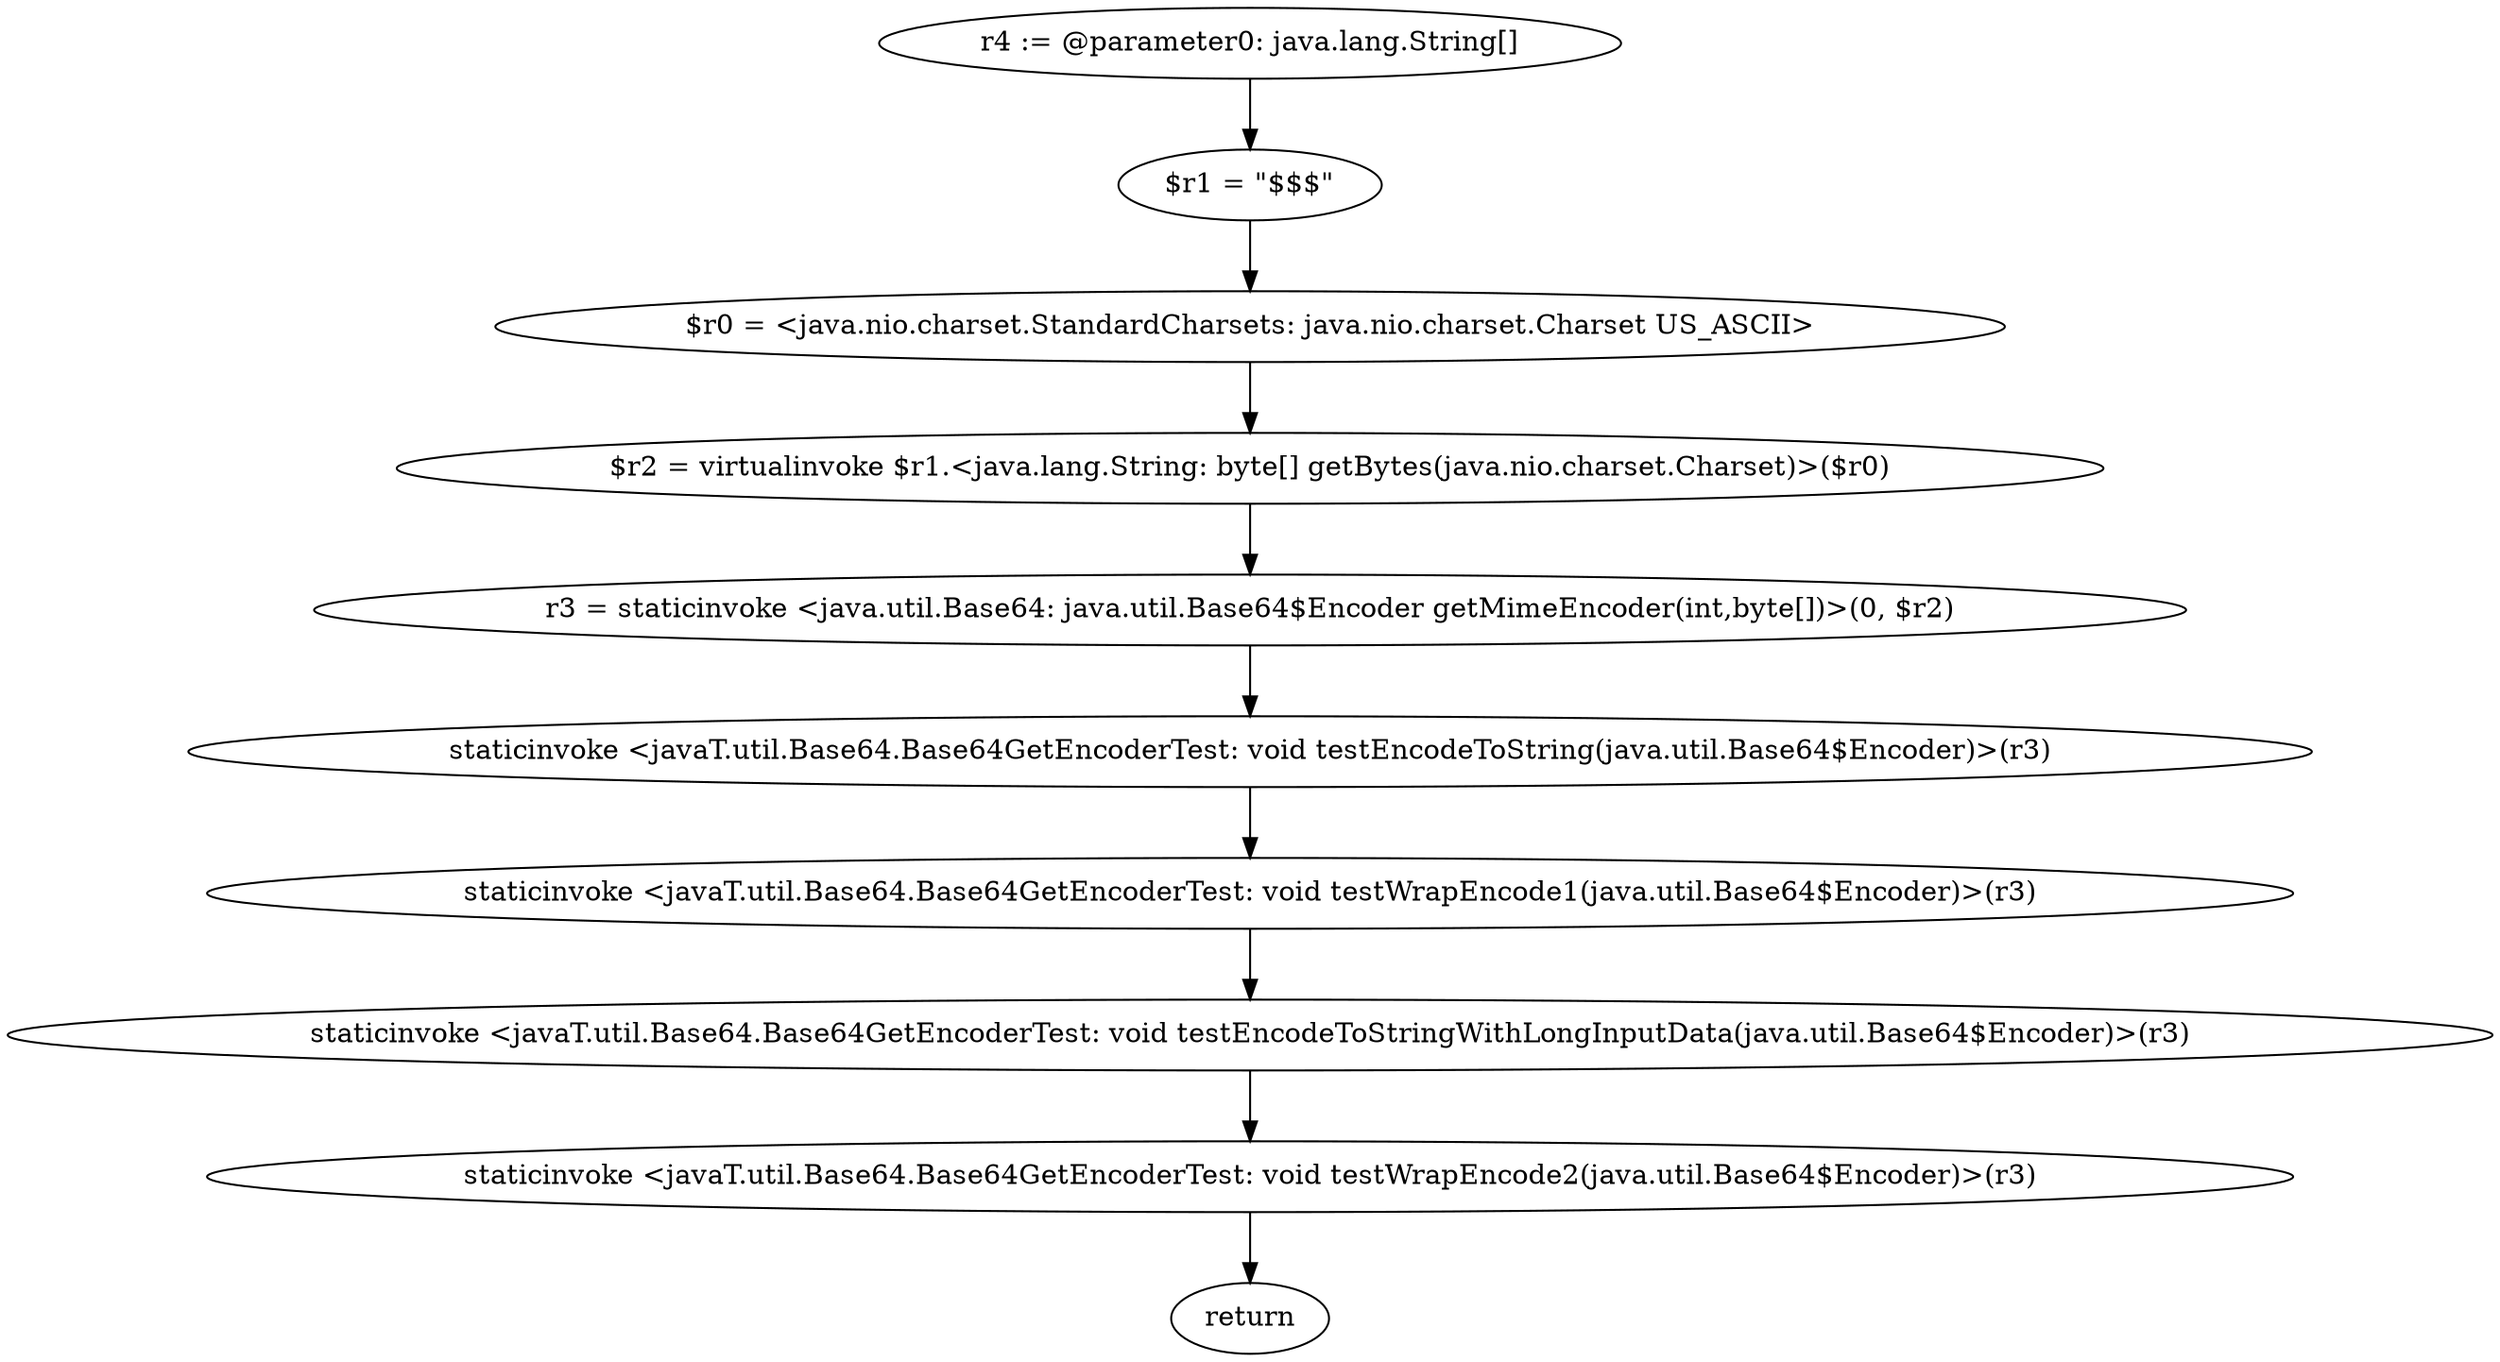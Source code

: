 digraph "unitGraph" {
    "r4 := @parameter0: java.lang.String[]"
    "$r1 = \"$$$\""
    "$r0 = <java.nio.charset.StandardCharsets: java.nio.charset.Charset US_ASCII>"
    "$r2 = virtualinvoke $r1.<java.lang.String: byte[] getBytes(java.nio.charset.Charset)>($r0)"
    "r3 = staticinvoke <java.util.Base64: java.util.Base64$Encoder getMimeEncoder(int,byte[])>(0, $r2)"
    "staticinvoke <javaT.util.Base64.Base64GetEncoderTest: void testEncodeToString(java.util.Base64$Encoder)>(r3)"
    "staticinvoke <javaT.util.Base64.Base64GetEncoderTest: void testWrapEncode1(java.util.Base64$Encoder)>(r3)"
    "staticinvoke <javaT.util.Base64.Base64GetEncoderTest: void testEncodeToStringWithLongInputData(java.util.Base64$Encoder)>(r3)"
    "staticinvoke <javaT.util.Base64.Base64GetEncoderTest: void testWrapEncode2(java.util.Base64$Encoder)>(r3)"
    "return"
    "r4 := @parameter0: java.lang.String[]"->"$r1 = \"$$$\"";
    "$r1 = \"$$$\""->"$r0 = <java.nio.charset.StandardCharsets: java.nio.charset.Charset US_ASCII>";
    "$r0 = <java.nio.charset.StandardCharsets: java.nio.charset.Charset US_ASCII>"->"$r2 = virtualinvoke $r1.<java.lang.String: byte[] getBytes(java.nio.charset.Charset)>($r0)";
    "$r2 = virtualinvoke $r1.<java.lang.String: byte[] getBytes(java.nio.charset.Charset)>($r0)"->"r3 = staticinvoke <java.util.Base64: java.util.Base64$Encoder getMimeEncoder(int,byte[])>(0, $r2)";
    "r3 = staticinvoke <java.util.Base64: java.util.Base64$Encoder getMimeEncoder(int,byte[])>(0, $r2)"->"staticinvoke <javaT.util.Base64.Base64GetEncoderTest: void testEncodeToString(java.util.Base64$Encoder)>(r3)";
    "staticinvoke <javaT.util.Base64.Base64GetEncoderTest: void testEncodeToString(java.util.Base64$Encoder)>(r3)"->"staticinvoke <javaT.util.Base64.Base64GetEncoderTest: void testWrapEncode1(java.util.Base64$Encoder)>(r3)";
    "staticinvoke <javaT.util.Base64.Base64GetEncoderTest: void testWrapEncode1(java.util.Base64$Encoder)>(r3)"->"staticinvoke <javaT.util.Base64.Base64GetEncoderTest: void testEncodeToStringWithLongInputData(java.util.Base64$Encoder)>(r3)";
    "staticinvoke <javaT.util.Base64.Base64GetEncoderTest: void testEncodeToStringWithLongInputData(java.util.Base64$Encoder)>(r3)"->"staticinvoke <javaT.util.Base64.Base64GetEncoderTest: void testWrapEncode2(java.util.Base64$Encoder)>(r3)";
    "staticinvoke <javaT.util.Base64.Base64GetEncoderTest: void testWrapEncode2(java.util.Base64$Encoder)>(r3)"->"return";
}
